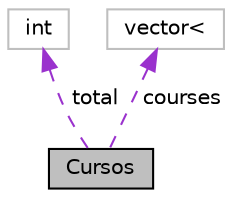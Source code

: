 digraph "Cursos"
{
 // INTERACTIVE_SVG=YES
 // LATEX_PDF_SIZE
  edge [fontname="Helvetica",fontsize="10",labelfontname="Helvetica",labelfontsize="10"];
  node [fontname="Helvetica",fontsize="10",shape=record];
  Node1 [label="Cursos",height=0.2,width=0.4,color="black", fillcolor="grey75", style="filled", fontcolor="black",tooltip="Almacena todos los cursos y permite su gestión."];
  Node2 -> Node1 [dir="back",color="darkorchid3",fontsize="10",style="dashed",label=" total" ,fontname="Helvetica"];
  Node2 [label="int",height=0.2,width=0.4,color="grey75", fillcolor="white", style="filled",tooltip=" "];
  Node3 -> Node1 [dir="back",color="darkorchid3",fontsize="10",style="dashed",label=" courses" ,fontname="Helvetica"];
  Node3 [label="vector\<",height=0.2,width=0.4,color="grey75", fillcolor="white", style="filled",tooltip=" "];
}
